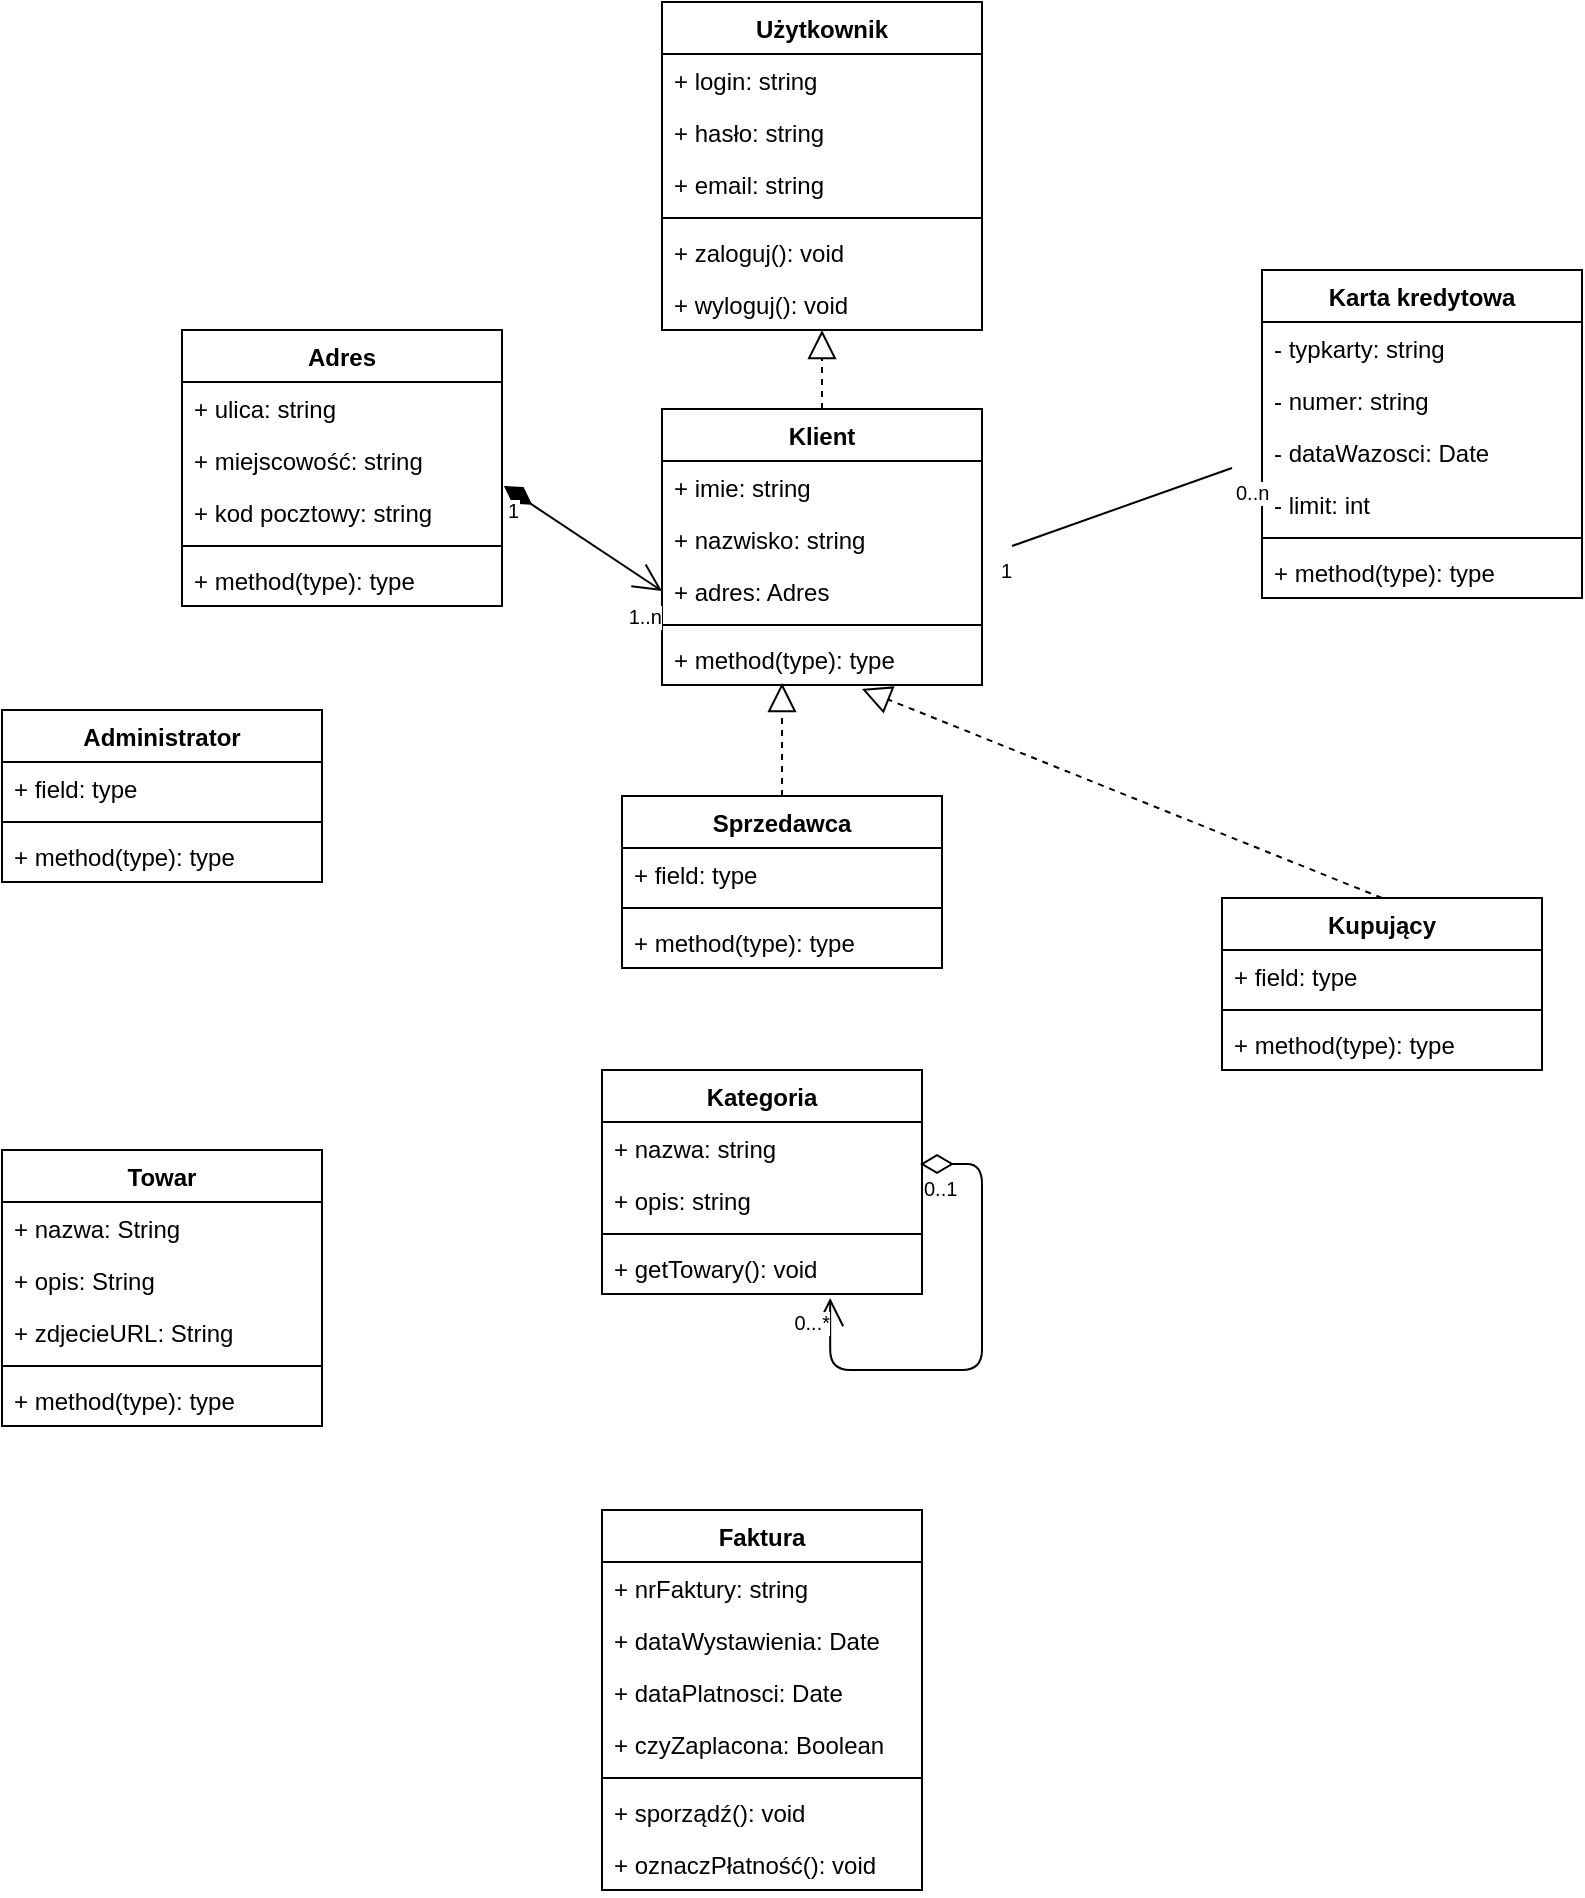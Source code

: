 <mxfile version="12.1.3" type="github" pages="1">
  <diagram name="Page-1" id="c4acf3e9-155e-7222-9cf6-157b1a14988f">
    <mxGraphModel dx="928" dy="607" grid="1" gridSize="10" guides="1" tooltips="1" connect="1" arrows="1" fold="1" page="1" pageScale="1" pageWidth="850" pageHeight="1100" background="#ffffff" math="0" shadow="0">
      <root>
        <mxCell id="0"/>
        <mxCell id="1" parent="0"/>
        <mxCell id="OdX9hXqS-RiyLQQksaOV-4" value="Użytkownik" style="swimlane;fontStyle=1;align=center;verticalAlign=top;childLayout=stackLayout;horizontal=1;startSize=26;horizontalStack=0;resizeParent=1;resizeParentMax=0;resizeLast=0;collapsible=1;marginBottom=0;" vertex="1" parent="1">
          <mxGeometry x="350" y="16" width="160" height="164" as="geometry"/>
        </mxCell>
        <mxCell id="OdX9hXqS-RiyLQQksaOV-5" value="+ login: string&#xa;" style="text;strokeColor=none;fillColor=none;align=left;verticalAlign=top;spacingLeft=4;spacingRight=4;overflow=hidden;rotatable=0;points=[[0,0.5],[1,0.5]];portConstraint=eastwest;" vertex="1" parent="OdX9hXqS-RiyLQQksaOV-4">
          <mxGeometry y="26" width="160" height="26" as="geometry"/>
        </mxCell>
        <mxCell id="OdX9hXqS-RiyLQQksaOV-9" value="+ hasło: string&#xa;" style="text;strokeColor=none;fillColor=none;align=left;verticalAlign=top;spacingLeft=4;spacingRight=4;overflow=hidden;rotatable=0;points=[[0,0.5],[1,0.5]];portConstraint=eastwest;" vertex="1" parent="OdX9hXqS-RiyLQQksaOV-4">
          <mxGeometry y="52" width="160" height="26" as="geometry"/>
        </mxCell>
        <mxCell id="OdX9hXqS-RiyLQQksaOV-10" value="+ email: string&#xa;" style="text;strokeColor=none;fillColor=none;align=left;verticalAlign=top;spacingLeft=4;spacingRight=4;overflow=hidden;rotatable=0;points=[[0,0.5],[1,0.5]];portConstraint=eastwest;" vertex="1" parent="OdX9hXqS-RiyLQQksaOV-4">
          <mxGeometry y="78" width="160" height="26" as="geometry"/>
        </mxCell>
        <mxCell id="OdX9hXqS-RiyLQQksaOV-6" value="" style="line;strokeWidth=1;fillColor=none;align=left;verticalAlign=middle;spacingTop=-1;spacingLeft=3;spacingRight=3;rotatable=0;labelPosition=right;points=[];portConstraint=eastwest;" vertex="1" parent="OdX9hXqS-RiyLQQksaOV-4">
          <mxGeometry y="104" width="160" height="8" as="geometry"/>
        </mxCell>
        <mxCell id="OdX9hXqS-RiyLQQksaOV-7" value="+ zaloguj(): void" style="text;strokeColor=none;fillColor=none;align=left;verticalAlign=top;spacingLeft=4;spacingRight=4;overflow=hidden;rotatable=0;points=[[0,0.5],[1,0.5]];portConstraint=eastwest;" vertex="1" parent="OdX9hXqS-RiyLQQksaOV-4">
          <mxGeometry y="112" width="160" height="26" as="geometry"/>
        </mxCell>
        <mxCell id="OdX9hXqS-RiyLQQksaOV-8" value="+ wyloguj(): void" style="text;strokeColor=none;fillColor=none;align=left;verticalAlign=top;spacingLeft=4;spacingRight=4;overflow=hidden;rotatable=0;points=[[0,0.5],[1,0.5]];portConstraint=eastwest;" vertex="1" parent="OdX9hXqS-RiyLQQksaOV-4">
          <mxGeometry y="138" width="160" height="26" as="geometry"/>
        </mxCell>
        <mxCell id="OdX9hXqS-RiyLQQksaOV-11" value="Adres" style="swimlane;fontStyle=1;align=center;verticalAlign=top;childLayout=stackLayout;horizontal=1;startSize=26;horizontalStack=0;resizeParent=1;resizeParentMax=0;resizeLast=0;collapsible=1;marginBottom=0;" vertex="1" parent="1">
          <mxGeometry x="110" y="180" width="160" height="138" as="geometry"/>
        </mxCell>
        <mxCell id="OdX9hXqS-RiyLQQksaOV-12" value="+ ulica: string" style="text;strokeColor=none;fillColor=none;align=left;verticalAlign=top;spacingLeft=4;spacingRight=4;overflow=hidden;rotatable=0;points=[[0,0.5],[1,0.5]];portConstraint=eastwest;" vertex="1" parent="OdX9hXqS-RiyLQQksaOV-11">
          <mxGeometry y="26" width="160" height="26" as="geometry"/>
        </mxCell>
        <mxCell id="OdX9hXqS-RiyLQQksaOV-15" value="+ miejscowość: string" style="text;strokeColor=none;fillColor=none;align=left;verticalAlign=top;spacingLeft=4;spacingRight=4;overflow=hidden;rotatable=0;points=[[0,0.5],[1,0.5]];portConstraint=eastwest;" vertex="1" parent="OdX9hXqS-RiyLQQksaOV-11">
          <mxGeometry y="52" width="160" height="26" as="geometry"/>
        </mxCell>
        <mxCell id="OdX9hXqS-RiyLQQksaOV-16" value="+ kod pocztowy: string" style="text;strokeColor=none;fillColor=none;align=left;verticalAlign=top;spacingLeft=4;spacingRight=4;overflow=hidden;rotatable=0;points=[[0,0.5],[1,0.5]];portConstraint=eastwest;" vertex="1" parent="OdX9hXqS-RiyLQQksaOV-11">
          <mxGeometry y="78" width="160" height="26" as="geometry"/>
        </mxCell>
        <mxCell id="OdX9hXqS-RiyLQQksaOV-13" value="" style="line;strokeWidth=1;fillColor=none;align=left;verticalAlign=middle;spacingTop=-1;spacingLeft=3;spacingRight=3;rotatable=0;labelPosition=right;points=[];portConstraint=eastwest;" vertex="1" parent="OdX9hXqS-RiyLQQksaOV-11">
          <mxGeometry y="104" width="160" height="8" as="geometry"/>
        </mxCell>
        <mxCell id="OdX9hXqS-RiyLQQksaOV-14" value="+ method(type): type" style="text;strokeColor=none;fillColor=none;align=left;verticalAlign=top;spacingLeft=4;spacingRight=4;overflow=hidden;rotatable=0;points=[[0,0.5],[1,0.5]];portConstraint=eastwest;" vertex="1" parent="OdX9hXqS-RiyLQQksaOV-11">
          <mxGeometry y="112" width="160" height="26" as="geometry"/>
        </mxCell>
        <mxCell id="OdX9hXqS-RiyLQQksaOV-73" value="Karta kredytowa" style="swimlane;fontStyle=1;align=center;verticalAlign=top;childLayout=stackLayout;horizontal=1;startSize=26;horizontalStack=0;resizeParent=1;resizeParentMax=0;resizeLast=0;collapsible=1;marginBottom=0;" vertex="1" parent="1">
          <mxGeometry x="650" y="150" width="160" height="164" as="geometry"/>
        </mxCell>
        <mxCell id="OdX9hXqS-RiyLQQksaOV-74" value="- typkarty: string" style="text;strokeColor=none;fillColor=none;align=left;verticalAlign=top;spacingLeft=4;spacingRight=4;overflow=hidden;rotatable=0;points=[[0,0.5],[1,0.5]];portConstraint=eastwest;" vertex="1" parent="OdX9hXqS-RiyLQQksaOV-73">
          <mxGeometry y="26" width="160" height="26" as="geometry"/>
        </mxCell>
        <mxCell id="OdX9hXqS-RiyLQQksaOV-75" value="- numer: string" style="text;strokeColor=none;fillColor=none;align=left;verticalAlign=top;spacingLeft=4;spacingRight=4;overflow=hidden;rotatable=0;points=[[0,0.5],[1,0.5]];portConstraint=eastwest;" vertex="1" parent="OdX9hXqS-RiyLQQksaOV-73">
          <mxGeometry y="52" width="160" height="26" as="geometry"/>
        </mxCell>
        <mxCell id="OdX9hXqS-RiyLQQksaOV-76" value="- dataWazosci: Date" style="text;strokeColor=none;fillColor=none;align=left;verticalAlign=top;spacingLeft=4;spacingRight=4;overflow=hidden;rotatable=0;points=[[0,0.5],[1,0.5]];portConstraint=eastwest;" vertex="1" parent="OdX9hXqS-RiyLQQksaOV-73">
          <mxGeometry y="78" width="160" height="26" as="geometry"/>
        </mxCell>
        <mxCell id="OdX9hXqS-RiyLQQksaOV-80" value="- limit: int" style="text;strokeColor=none;fillColor=none;align=left;verticalAlign=top;spacingLeft=4;spacingRight=4;overflow=hidden;rotatable=0;points=[[0,0.5],[1,0.5]];portConstraint=eastwest;" vertex="1" parent="OdX9hXqS-RiyLQQksaOV-73">
          <mxGeometry y="104" width="160" height="26" as="geometry"/>
        </mxCell>
        <mxCell id="OdX9hXqS-RiyLQQksaOV-77" value="" style="line;strokeWidth=1;fillColor=none;align=left;verticalAlign=middle;spacingTop=-1;spacingLeft=3;spacingRight=3;rotatable=0;labelPosition=right;points=[];portConstraint=eastwest;" vertex="1" parent="OdX9hXqS-RiyLQQksaOV-73">
          <mxGeometry y="130" width="160" height="8" as="geometry"/>
        </mxCell>
        <mxCell id="OdX9hXqS-RiyLQQksaOV-78" value="+ method(type): type" style="text;strokeColor=none;fillColor=none;align=left;verticalAlign=top;spacingLeft=4;spacingRight=4;overflow=hidden;rotatable=0;points=[[0,0.5],[1,0.5]];portConstraint=eastwest;" vertex="1" parent="OdX9hXqS-RiyLQQksaOV-73">
          <mxGeometry y="138" width="160" height="26" as="geometry"/>
        </mxCell>
        <mxCell id="OdX9hXqS-RiyLQQksaOV-17" value="Administrator" style="swimlane;fontStyle=1;align=center;verticalAlign=top;childLayout=stackLayout;horizontal=1;startSize=26;horizontalStack=0;resizeParent=1;resizeParentMax=0;resizeLast=0;collapsible=1;marginBottom=0;" vertex="1" parent="1">
          <mxGeometry x="20" y="370" width="160" height="86" as="geometry"/>
        </mxCell>
        <mxCell id="OdX9hXqS-RiyLQQksaOV-18" value="+ field: type" style="text;strokeColor=none;fillColor=none;align=left;verticalAlign=top;spacingLeft=4;spacingRight=4;overflow=hidden;rotatable=0;points=[[0,0.5],[1,0.5]];portConstraint=eastwest;" vertex="1" parent="OdX9hXqS-RiyLQQksaOV-17">
          <mxGeometry y="26" width="160" height="26" as="geometry"/>
        </mxCell>
        <mxCell id="OdX9hXqS-RiyLQQksaOV-19" value="" style="line;strokeWidth=1;fillColor=none;align=left;verticalAlign=middle;spacingTop=-1;spacingLeft=3;spacingRight=3;rotatable=0;labelPosition=right;points=[];portConstraint=eastwest;" vertex="1" parent="OdX9hXqS-RiyLQQksaOV-17">
          <mxGeometry y="52" width="160" height="8" as="geometry"/>
        </mxCell>
        <mxCell id="OdX9hXqS-RiyLQQksaOV-20" value="+ method(type): type" style="text;strokeColor=none;fillColor=none;align=left;verticalAlign=top;spacingLeft=4;spacingRight=4;overflow=hidden;rotatable=0;points=[[0,0.5],[1,0.5]];portConstraint=eastwest;" vertex="1" parent="OdX9hXqS-RiyLQQksaOV-17">
          <mxGeometry y="60" width="160" height="26" as="geometry"/>
        </mxCell>
        <mxCell id="OdX9hXqS-RiyLQQksaOV-22" value="Klient" style="swimlane;fontStyle=1;align=center;verticalAlign=top;childLayout=stackLayout;horizontal=1;startSize=26;horizontalStack=0;resizeParent=1;resizeParentMax=0;resizeLast=0;collapsible=1;marginBottom=0;" vertex="1" parent="1">
          <mxGeometry x="350" y="219.5" width="160" height="138" as="geometry"/>
        </mxCell>
        <mxCell id="OdX9hXqS-RiyLQQksaOV-23" value="+ imie: string" style="text;strokeColor=none;fillColor=none;align=left;verticalAlign=top;spacingLeft=4;spacingRight=4;overflow=hidden;rotatable=0;points=[[0,0.5],[1,0.5]];portConstraint=eastwest;" vertex="1" parent="OdX9hXqS-RiyLQQksaOV-22">
          <mxGeometry y="26" width="160" height="26" as="geometry"/>
        </mxCell>
        <mxCell id="OdX9hXqS-RiyLQQksaOV-26" value="+ nazwisko: string" style="text;strokeColor=none;fillColor=none;align=left;verticalAlign=top;spacingLeft=4;spacingRight=4;overflow=hidden;rotatable=0;points=[[0,0.5],[1,0.5]];portConstraint=eastwest;" vertex="1" parent="OdX9hXqS-RiyLQQksaOV-22">
          <mxGeometry y="52" width="160" height="26" as="geometry"/>
        </mxCell>
        <mxCell id="OdX9hXqS-RiyLQQksaOV-27" value="+ adres: Adres" style="text;strokeColor=none;fillColor=none;align=left;verticalAlign=top;spacingLeft=4;spacingRight=4;overflow=hidden;rotatable=0;points=[[0,0.5],[1,0.5]];portConstraint=eastwest;" vertex="1" parent="OdX9hXqS-RiyLQQksaOV-22">
          <mxGeometry y="78" width="160" height="26" as="geometry"/>
        </mxCell>
        <mxCell id="OdX9hXqS-RiyLQQksaOV-24" value="" style="line;strokeWidth=1;fillColor=none;align=left;verticalAlign=middle;spacingTop=-1;spacingLeft=3;spacingRight=3;rotatable=0;labelPosition=right;points=[];portConstraint=eastwest;" vertex="1" parent="OdX9hXqS-RiyLQQksaOV-22">
          <mxGeometry y="104" width="160" height="8" as="geometry"/>
        </mxCell>
        <mxCell id="OdX9hXqS-RiyLQQksaOV-25" value="+ method(type): type" style="text;strokeColor=none;fillColor=none;align=left;verticalAlign=top;spacingLeft=4;spacingRight=4;overflow=hidden;rotatable=0;points=[[0,0.5],[1,0.5]];portConstraint=eastwest;" vertex="1" parent="OdX9hXqS-RiyLQQksaOV-22">
          <mxGeometry y="112" width="160" height="26" as="geometry"/>
        </mxCell>
        <mxCell id="OdX9hXqS-RiyLQQksaOV-28" value="Sprzedawca" style="swimlane;fontStyle=1;align=center;verticalAlign=top;childLayout=stackLayout;horizontal=1;startSize=26;horizontalStack=0;resizeParent=1;resizeParentMax=0;resizeLast=0;collapsible=1;marginBottom=0;" vertex="1" parent="1">
          <mxGeometry x="330" y="413" width="160" height="86" as="geometry"/>
        </mxCell>
        <mxCell id="OdX9hXqS-RiyLQQksaOV-29" value="+ field: type" style="text;strokeColor=none;fillColor=none;align=left;verticalAlign=top;spacingLeft=4;spacingRight=4;overflow=hidden;rotatable=0;points=[[0,0.5],[1,0.5]];portConstraint=eastwest;" vertex="1" parent="OdX9hXqS-RiyLQQksaOV-28">
          <mxGeometry y="26" width="160" height="26" as="geometry"/>
        </mxCell>
        <mxCell id="OdX9hXqS-RiyLQQksaOV-30" value="" style="line;strokeWidth=1;fillColor=none;align=left;verticalAlign=middle;spacingTop=-1;spacingLeft=3;spacingRight=3;rotatable=0;labelPosition=right;points=[];portConstraint=eastwest;" vertex="1" parent="OdX9hXqS-RiyLQQksaOV-28">
          <mxGeometry y="52" width="160" height="8" as="geometry"/>
        </mxCell>
        <mxCell id="OdX9hXqS-RiyLQQksaOV-31" value="+ method(type): type" style="text;strokeColor=none;fillColor=none;align=left;verticalAlign=top;spacingLeft=4;spacingRight=4;overflow=hidden;rotatable=0;points=[[0,0.5],[1,0.5]];portConstraint=eastwest;" vertex="1" parent="OdX9hXqS-RiyLQQksaOV-28">
          <mxGeometry y="60" width="160" height="26" as="geometry"/>
        </mxCell>
        <mxCell id="OdX9hXqS-RiyLQQksaOV-32" value="Kupujący" style="swimlane;fontStyle=1;align=center;verticalAlign=top;childLayout=stackLayout;horizontal=1;startSize=26;horizontalStack=0;resizeParent=1;resizeParentMax=0;resizeLast=0;collapsible=1;marginBottom=0;" vertex="1" parent="1">
          <mxGeometry x="630" y="464" width="160" height="86" as="geometry"/>
        </mxCell>
        <mxCell id="OdX9hXqS-RiyLQQksaOV-33" value="+ field: type" style="text;strokeColor=none;fillColor=none;align=left;verticalAlign=top;spacingLeft=4;spacingRight=4;overflow=hidden;rotatable=0;points=[[0,0.5],[1,0.5]];portConstraint=eastwest;" vertex="1" parent="OdX9hXqS-RiyLQQksaOV-32">
          <mxGeometry y="26" width="160" height="26" as="geometry"/>
        </mxCell>
        <mxCell id="OdX9hXqS-RiyLQQksaOV-34" value="" style="line;strokeWidth=1;fillColor=none;align=left;verticalAlign=middle;spacingTop=-1;spacingLeft=3;spacingRight=3;rotatable=0;labelPosition=right;points=[];portConstraint=eastwest;" vertex="1" parent="OdX9hXqS-RiyLQQksaOV-32">
          <mxGeometry y="52" width="160" height="8" as="geometry"/>
        </mxCell>
        <mxCell id="OdX9hXqS-RiyLQQksaOV-35" value="+ method(type): type" style="text;strokeColor=none;fillColor=none;align=left;verticalAlign=top;spacingLeft=4;spacingRight=4;overflow=hidden;rotatable=0;points=[[0,0.5],[1,0.5]];portConstraint=eastwest;" vertex="1" parent="OdX9hXqS-RiyLQQksaOV-32">
          <mxGeometry y="60" width="160" height="26" as="geometry"/>
        </mxCell>
        <mxCell id="OdX9hXqS-RiyLQQksaOV-36" value="Kategoria" style="swimlane;fontStyle=1;align=center;verticalAlign=top;childLayout=stackLayout;horizontal=1;startSize=26;horizontalStack=0;resizeParent=1;resizeParentMax=0;resizeLast=0;collapsible=1;marginBottom=0;" vertex="1" parent="1">
          <mxGeometry x="320" y="550" width="160" height="112" as="geometry"/>
        </mxCell>
        <mxCell id="OdX9hXqS-RiyLQQksaOV-37" value="+ nazwa: string" style="text;strokeColor=none;fillColor=none;align=left;verticalAlign=top;spacingLeft=4;spacingRight=4;overflow=hidden;rotatable=0;points=[[0,0.5],[1,0.5]];portConstraint=eastwest;" vertex="1" parent="OdX9hXqS-RiyLQQksaOV-36">
          <mxGeometry y="26" width="160" height="26" as="geometry"/>
        </mxCell>
        <mxCell id="OdX9hXqS-RiyLQQksaOV-55" value="+ opis: string" style="text;strokeColor=none;fillColor=none;align=left;verticalAlign=top;spacingLeft=4;spacingRight=4;overflow=hidden;rotatable=0;points=[[0,0.5],[1,0.5]];portConstraint=eastwest;" vertex="1" parent="OdX9hXqS-RiyLQQksaOV-36">
          <mxGeometry y="52" width="160" height="26" as="geometry"/>
        </mxCell>
        <mxCell id="OdX9hXqS-RiyLQQksaOV-38" value="" style="line;strokeWidth=1;fillColor=none;align=left;verticalAlign=middle;spacingTop=-1;spacingLeft=3;spacingRight=3;rotatable=0;labelPosition=right;points=[];portConstraint=eastwest;" vertex="1" parent="OdX9hXqS-RiyLQQksaOV-36">
          <mxGeometry y="78" width="160" height="8" as="geometry"/>
        </mxCell>
        <mxCell id="OdX9hXqS-RiyLQQksaOV-39" value="+ getTowary(): void" style="text;strokeColor=none;fillColor=none;align=left;verticalAlign=top;spacingLeft=4;spacingRight=4;overflow=hidden;rotatable=0;points=[[0,0.5],[1,0.5]];portConstraint=eastwest;" vertex="1" parent="OdX9hXqS-RiyLQQksaOV-36">
          <mxGeometry y="86" width="160" height="26" as="geometry"/>
        </mxCell>
        <mxCell id="OdX9hXqS-RiyLQQksaOV-52" value="" style="endArrow=open;html=1;endSize=12;startArrow=diamondThin;startSize=14;startFill=0;edgeStyle=orthogonalEdgeStyle;exitX=0.994;exitY=0.808;exitDx=0;exitDy=0;exitPerimeter=0;entryX=0.713;entryY=1.077;entryDx=0;entryDy=0;entryPerimeter=0;anchorPointDirection=1;" edge="1" parent="OdX9hXqS-RiyLQQksaOV-36" source="OdX9hXqS-RiyLQQksaOV-37" target="OdX9hXqS-RiyLQQksaOV-39">
          <mxGeometry relative="1" as="geometry">
            <mxPoint x="180" y="49.5" as="sourcePoint"/>
            <mxPoint x="120" y="150" as="targetPoint"/>
            <Array as="points">
              <mxPoint x="190" y="47"/>
              <mxPoint x="190" y="150"/>
              <mxPoint x="114" y="150"/>
            </Array>
          </mxGeometry>
        </mxCell>
        <mxCell id="OdX9hXqS-RiyLQQksaOV-53" value="0..1" style="resizable=0;html=1;align=left;verticalAlign=top;labelBackgroundColor=#ffffff;fontSize=10;" connectable="0" vertex="1" parent="OdX9hXqS-RiyLQQksaOV-52">
          <mxGeometry x="-1" relative="1" as="geometry"/>
        </mxCell>
        <mxCell id="OdX9hXqS-RiyLQQksaOV-54" value="0...*" style="resizable=0;html=1;align=right;verticalAlign=top;labelBackgroundColor=#ffffff;fontSize=10;" connectable="0" vertex="1" parent="OdX9hXqS-RiyLQQksaOV-52">
          <mxGeometry x="1" relative="1" as="geometry"/>
        </mxCell>
        <mxCell id="OdX9hXqS-RiyLQQksaOV-40" value="Towar" style="swimlane;fontStyle=1;align=center;verticalAlign=top;childLayout=stackLayout;horizontal=1;startSize=26;horizontalStack=0;resizeParent=1;resizeParentMax=0;resizeLast=0;collapsible=1;marginBottom=0;" vertex="1" parent="1">
          <mxGeometry x="20" y="590" width="160" height="138" as="geometry"/>
        </mxCell>
        <mxCell id="OdX9hXqS-RiyLQQksaOV-41" value="+ nazwa: String" style="text;strokeColor=none;fillColor=none;align=left;verticalAlign=top;spacingLeft=4;spacingRight=4;overflow=hidden;rotatable=0;points=[[0,0.5],[1,0.5]];portConstraint=eastwest;" vertex="1" parent="OdX9hXqS-RiyLQQksaOV-40">
          <mxGeometry y="26" width="160" height="26" as="geometry"/>
        </mxCell>
        <mxCell id="OdX9hXqS-RiyLQQksaOV-57" value="+ opis: String" style="text;strokeColor=none;fillColor=none;align=left;verticalAlign=top;spacingLeft=4;spacingRight=4;overflow=hidden;rotatable=0;points=[[0,0.5],[1,0.5]];portConstraint=eastwest;" vertex="1" parent="OdX9hXqS-RiyLQQksaOV-40">
          <mxGeometry y="52" width="160" height="26" as="geometry"/>
        </mxCell>
        <mxCell id="OdX9hXqS-RiyLQQksaOV-58" value="+ zdjecieURL: String" style="text;strokeColor=none;fillColor=none;align=left;verticalAlign=top;spacingLeft=4;spacingRight=4;overflow=hidden;rotatable=0;points=[[0,0.5],[1,0.5]];portConstraint=eastwest;" vertex="1" parent="OdX9hXqS-RiyLQQksaOV-40">
          <mxGeometry y="78" width="160" height="26" as="geometry"/>
        </mxCell>
        <mxCell id="OdX9hXqS-RiyLQQksaOV-42" value="" style="line;strokeWidth=1;fillColor=none;align=left;verticalAlign=middle;spacingTop=-1;spacingLeft=3;spacingRight=3;rotatable=0;labelPosition=right;points=[];portConstraint=eastwest;" vertex="1" parent="OdX9hXqS-RiyLQQksaOV-40">
          <mxGeometry y="104" width="160" height="8" as="geometry"/>
        </mxCell>
        <mxCell id="OdX9hXqS-RiyLQQksaOV-43" value="+ method(type): type" style="text;strokeColor=none;fillColor=none;align=left;verticalAlign=top;spacingLeft=4;spacingRight=4;overflow=hidden;rotatable=0;points=[[0,0.5],[1,0.5]];portConstraint=eastwest;" vertex="1" parent="OdX9hXqS-RiyLQQksaOV-40">
          <mxGeometry y="112" width="160" height="26" as="geometry"/>
        </mxCell>
        <mxCell id="OdX9hXqS-RiyLQQksaOV-44" value="Faktura" style="swimlane;fontStyle=1;align=center;verticalAlign=top;childLayout=stackLayout;horizontal=1;startSize=26;horizontalStack=0;resizeParent=1;resizeParentMax=0;resizeLast=0;collapsible=1;marginBottom=0;" vertex="1" parent="1">
          <mxGeometry x="320" y="770" width="160" height="190" as="geometry"/>
        </mxCell>
        <mxCell id="OdX9hXqS-RiyLQQksaOV-49" value="+ nrFaktury: string" style="text;strokeColor=none;fillColor=none;align=left;verticalAlign=top;spacingLeft=4;spacingRight=4;overflow=hidden;rotatable=0;points=[[0,0.5],[1,0.5]];portConstraint=eastwest;" vertex="1" parent="OdX9hXqS-RiyLQQksaOV-44">
          <mxGeometry y="26" width="160" height="26" as="geometry"/>
        </mxCell>
        <mxCell id="OdX9hXqS-RiyLQQksaOV-45" value="+ dataWystawienia: Date" style="text;strokeColor=none;fillColor=none;align=left;verticalAlign=top;spacingLeft=4;spacingRight=4;overflow=hidden;rotatable=0;points=[[0,0.5],[1,0.5]];portConstraint=eastwest;" vertex="1" parent="OdX9hXqS-RiyLQQksaOV-44">
          <mxGeometry y="52" width="160" height="26" as="geometry"/>
        </mxCell>
        <mxCell id="OdX9hXqS-RiyLQQksaOV-48" value="+ dataPlatnosci: Date" style="text;strokeColor=none;fillColor=none;align=left;verticalAlign=top;spacingLeft=4;spacingRight=4;overflow=hidden;rotatable=0;points=[[0,0.5],[1,0.5]];portConstraint=eastwest;" vertex="1" parent="OdX9hXqS-RiyLQQksaOV-44">
          <mxGeometry y="78" width="160" height="26" as="geometry"/>
        </mxCell>
        <mxCell id="OdX9hXqS-RiyLQQksaOV-50" value="+ czyZaplacona: Boolean" style="text;strokeColor=none;fillColor=none;align=left;verticalAlign=top;spacingLeft=4;spacingRight=4;overflow=hidden;rotatable=0;points=[[0,0.5],[1,0.5]];portConstraint=eastwest;" vertex="1" parent="OdX9hXqS-RiyLQQksaOV-44">
          <mxGeometry y="104" width="160" height="26" as="geometry"/>
        </mxCell>
        <mxCell id="OdX9hXqS-RiyLQQksaOV-46" value="" style="line;strokeWidth=1;fillColor=none;align=left;verticalAlign=middle;spacingTop=-1;spacingLeft=3;spacingRight=3;rotatable=0;labelPosition=right;points=[];portConstraint=eastwest;" vertex="1" parent="OdX9hXqS-RiyLQQksaOV-44">
          <mxGeometry y="130" width="160" height="8" as="geometry"/>
        </mxCell>
        <mxCell id="OdX9hXqS-RiyLQQksaOV-47" value="+ sporządź(): void" style="text;strokeColor=none;fillColor=none;align=left;verticalAlign=top;spacingLeft=4;spacingRight=4;overflow=hidden;rotatable=0;points=[[0,0.5],[1,0.5]];portConstraint=eastwest;" vertex="1" parent="OdX9hXqS-RiyLQQksaOV-44">
          <mxGeometry y="138" width="160" height="26" as="geometry"/>
        </mxCell>
        <mxCell id="OdX9hXqS-RiyLQQksaOV-51" value="+ oznaczPłatność(): void" style="text;strokeColor=none;fillColor=none;align=left;verticalAlign=top;spacingLeft=4;spacingRight=4;overflow=hidden;rotatable=0;points=[[0,0.5],[1,0.5]];portConstraint=eastwest;" vertex="1" parent="OdX9hXqS-RiyLQQksaOV-44">
          <mxGeometry y="164" width="160" height="26" as="geometry"/>
        </mxCell>
        <mxCell id="OdX9hXqS-RiyLQQksaOV-59" value="" style="endArrow=block;dashed=1;endFill=0;endSize=12;html=1;exitX=0.5;exitY=0;exitDx=0;exitDy=0;entryX=0.375;entryY=0.962;entryDx=0;entryDy=0;entryPerimeter=0;" edge="1" parent="1" source="OdX9hXqS-RiyLQQksaOV-28" target="OdX9hXqS-RiyLQQksaOV-25">
          <mxGeometry width="160" relative="1" as="geometry">
            <mxPoint x="520" y="530" as="sourcePoint"/>
            <mxPoint x="680" y="530" as="targetPoint"/>
          </mxGeometry>
        </mxCell>
        <mxCell id="OdX9hXqS-RiyLQQksaOV-60" value="" style="endArrow=block;dashed=1;endFill=0;endSize=12;html=1;exitX=0.5;exitY=0;exitDx=0;exitDy=0;entryX=0.625;entryY=1.077;entryDx=0;entryDy=0;entryPerimeter=0;" edge="1" parent="1" source="OdX9hXqS-RiyLQQksaOV-32" target="OdX9hXqS-RiyLQQksaOV-25">
          <mxGeometry width="160" relative="1" as="geometry">
            <mxPoint x="430" y="374" as="sourcePoint"/>
            <mxPoint x="480" y="297.012" as="targetPoint"/>
          </mxGeometry>
        </mxCell>
        <mxCell id="OdX9hXqS-RiyLQQksaOV-61" value="" style="endArrow=block;dashed=1;endFill=0;endSize=12;html=1;exitX=0.5;exitY=0;exitDx=0;exitDy=0;entryX=0.5;entryY=1;entryDx=0;entryDy=0;" edge="1" parent="1" source="OdX9hXqS-RiyLQQksaOV-22" target="OdX9hXqS-RiyLQQksaOV-4">
          <mxGeometry width="160" relative="1" as="geometry">
            <mxPoint x="430" y="374" as="sourcePoint"/>
            <mxPoint x="440" y="342.012" as="targetPoint"/>
          </mxGeometry>
        </mxCell>
        <mxCell id="OdX9hXqS-RiyLQQksaOV-70" value="" style="endArrow=open;html=1;endSize=12;startArrow=diamondThin;startSize=14;startFill=1;shadow=0;exitX=1.006;exitY=0;exitDx=0;exitDy=0;exitPerimeter=0;entryX=0;entryY=0.5;entryDx=0;entryDy=0;" edge="1" parent="1" source="OdX9hXqS-RiyLQQksaOV-16" target="OdX9hXqS-RiyLQQksaOV-27">
          <mxGeometry relative="1" as="geometry">
            <mxPoint x="210" y="317.5" as="sourcePoint"/>
            <mxPoint x="370" y="317.5" as="targetPoint"/>
          </mxGeometry>
        </mxCell>
        <mxCell id="OdX9hXqS-RiyLQQksaOV-71" value="1" style="resizable=0;html=1;align=left;verticalAlign=top;labelBackgroundColor=#ffffff;fontSize=10;" connectable="0" vertex="1" parent="OdX9hXqS-RiyLQQksaOV-70">
          <mxGeometry x="-1" relative="1" as="geometry"/>
        </mxCell>
        <mxCell id="OdX9hXqS-RiyLQQksaOV-72" value="1..n" style="resizable=0;html=1;align=right;verticalAlign=top;labelBackgroundColor=#ffffff;fontSize=10;" connectable="0" vertex="1" parent="OdX9hXqS-RiyLQQksaOV-70">
          <mxGeometry x="1" relative="1" as="geometry"/>
        </mxCell>
        <mxCell id="OdX9hXqS-RiyLQQksaOV-81" value="" style="endArrow=none;html=1;endSize=12;startArrow=none;startSize=14;startFill=0;shadow=0;endFill=0;targetPerimeterSpacing=10;" edge="1" parent="1">
          <mxGeometry relative="1" as="geometry">
            <mxPoint x="635" y="249" as="sourcePoint"/>
            <mxPoint x="525" y="288" as="targetPoint"/>
          </mxGeometry>
        </mxCell>
        <mxCell id="OdX9hXqS-RiyLQQksaOV-82" value="0..n" style="resizable=0;html=1;align=left;verticalAlign=top;labelBackgroundColor=#ffffff;fontSize=10;" connectable="0" vertex="1" parent="OdX9hXqS-RiyLQQksaOV-81">
          <mxGeometry x="-1" relative="1" as="geometry"/>
        </mxCell>
        <mxCell id="OdX9hXqS-RiyLQQksaOV-83" value="1" style="resizable=0;html=1;align=right;verticalAlign=top;labelBackgroundColor=#ffffff;fontSize=10;" connectable="0" vertex="1" parent="OdX9hXqS-RiyLQQksaOV-81">
          <mxGeometry x="1" relative="1" as="geometry"/>
        </mxCell>
      </root>
    </mxGraphModel>
  </diagram>
</mxfile>
